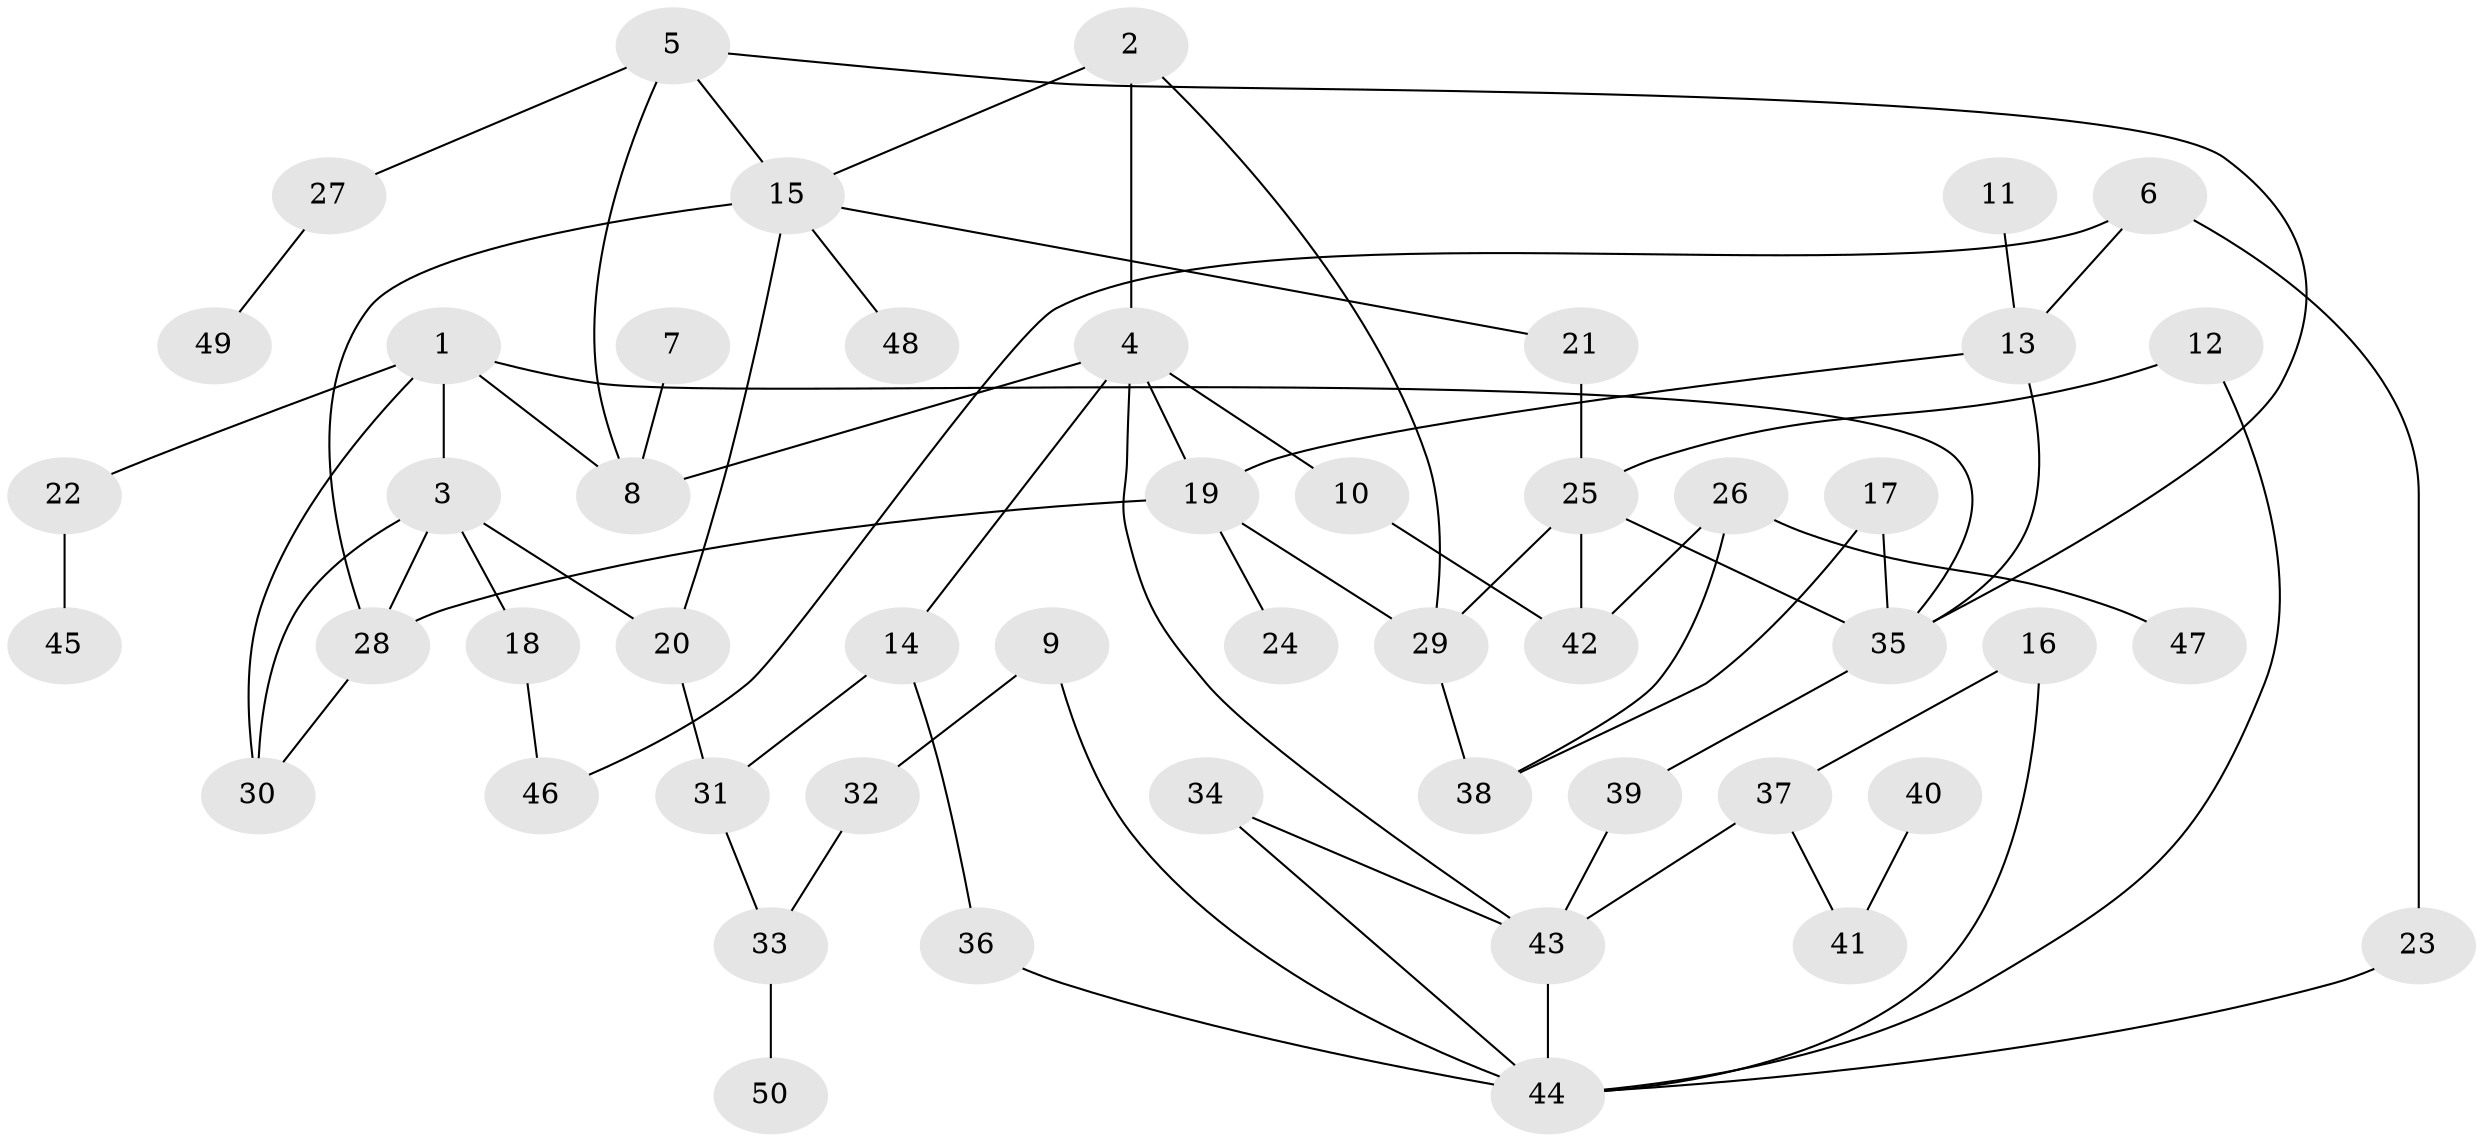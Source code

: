 // original degree distribution, {7: 0.02, 6: 0.03, 5: 0.04, 4: 0.09, 3: 0.15, 1: 0.31, 8: 0.02, 2: 0.34}
// Generated by graph-tools (version 1.1) at 2025/00/03/09/25 03:00:58]
// undirected, 50 vertices, 72 edges
graph export_dot {
graph [start="1"]
  node [color=gray90,style=filled];
  1;
  2;
  3;
  4;
  5;
  6;
  7;
  8;
  9;
  10;
  11;
  12;
  13;
  14;
  15;
  16;
  17;
  18;
  19;
  20;
  21;
  22;
  23;
  24;
  25;
  26;
  27;
  28;
  29;
  30;
  31;
  32;
  33;
  34;
  35;
  36;
  37;
  38;
  39;
  40;
  41;
  42;
  43;
  44;
  45;
  46;
  47;
  48;
  49;
  50;
  1 -- 3 [weight=1.0];
  1 -- 8 [weight=1.0];
  1 -- 22 [weight=1.0];
  1 -- 30 [weight=1.0];
  1 -- 35 [weight=1.0];
  2 -- 4 [weight=1.0];
  2 -- 15 [weight=1.0];
  2 -- 29 [weight=1.0];
  3 -- 18 [weight=1.0];
  3 -- 20 [weight=1.0];
  3 -- 28 [weight=1.0];
  3 -- 30 [weight=1.0];
  4 -- 8 [weight=1.0];
  4 -- 10 [weight=1.0];
  4 -- 14 [weight=1.0];
  4 -- 19 [weight=1.0];
  4 -- 43 [weight=1.0];
  5 -- 8 [weight=1.0];
  5 -- 15 [weight=1.0];
  5 -- 27 [weight=1.0];
  5 -- 35 [weight=1.0];
  6 -- 13 [weight=1.0];
  6 -- 23 [weight=1.0];
  6 -- 46 [weight=1.0];
  7 -- 8 [weight=1.0];
  9 -- 32 [weight=1.0];
  9 -- 44 [weight=1.0];
  10 -- 42 [weight=1.0];
  11 -- 13 [weight=1.0];
  12 -- 25 [weight=1.0];
  12 -- 44 [weight=1.0];
  13 -- 19 [weight=1.0];
  13 -- 35 [weight=1.0];
  14 -- 31 [weight=1.0];
  14 -- 36 [weight=1.0];
  15 -- 20 [weight=1.0];
  15 -- 21 [weight=1.0];
  15 -- 28 [weight=2.0];
  15 -- 48 [weight=1.0];
  16 -- 37 [weight=1.0];
  16 -- 44 [weight=1.0];
  17 -- 35 [weight=1.0];
  17 -- 38 [weight=1.0];
  18 -- 46 [weight=1.0];
  19 -- 24 [weight=1.0];
  19 -- 28 [weight=1.0];
  19 -- 29 [weight=1.0];
  20 -- 31 [weight=1.0];
  21 -- 25 [weight=1.0];
  22 -- 45 [weight=1.0];
  23 -- 44 [weight=1.0];
  25 -- 29 [weight=1.0];
  25 -- 35 [weight=1.0];
  25 -- 42 [weight=1.0];
  26 -- 38 [weight=1.0];
  26 -- 42 [weight=1.0];
  26 -- 47 [weight=1.0];
  27 -- 49 [weight=1.0];
  28 -- 30 [weight=1.0];
  29 -- 38 [weight=1.0];
  31 -- 33 [weight=1.0];
  32 -- 33 [weight=1.0];
  33 -- 50 [weight=1.0];
  34 -- 43 [weight=1.0];
  34 -- 44 [weight=1.0];
  35 -- 39 [weight=1.0];
  36 -- 44 [weight=1.0];
  37 -- 41 [weight=1.0];
  37 -- 43 [weight=1.0];
  39 -- 43 [weight=1.0];
  40 -- 41 [weight=1.0];
  43 -- 44 [weight=1.0];
}
